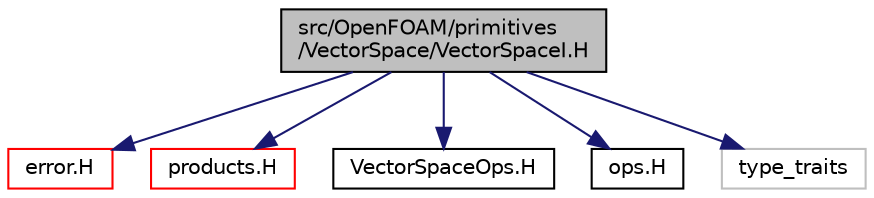 digraph "src/OpenFOAM/primitives/VectorSpace/VectorSpaceI.H"
{
  bgcolor="transparent";
  edge [fontname="Helvetica",fontsize="10",labelfontname="Helvetica",labelfontsize="10"];
  node [fontname="Helvetica",fontsize="10",shape=record];
  Node1 [label="src/OpenFOAM/primitives\l/VectorSpace/VectorSpaceI.H",height=0.2,width=0.4,color="black", fillcolor="grey75", style="filled", fontcolor="black"];
  Node1 -> Node2 [color="midnightblue",fontsize="10",style="solid",fontname="Helvetica"];
  Node2 [label="error.H",height=0.2,width=0.4,color="red",URL="$a07904.html"];
  Node1 -> Node3 [color="midnightblue",fontsize="10",style="solid",fontname="Helvetica"];
  Node3 [label="products.H",height=0.2,width=0.4,color="red",URL="$a09268.html",tooltip="Traits classes for inner and outer products of primitives. "];
  Node1 -> Node4 [color="midnightblue",fontsize="10",style="solid",fontname="Helvetica"];
  Node4 [label="VectorSpaceOps.H",height=0.2,width=0.4,color="black",URL="$a09272.html"];
  Node1 -> Node5 [color="midnightblue",fontsize="10",style="solid",fontname="Helvetica"];
  Node5 [label="ops.H",height=0.2,width=0.4,color="black",URL="$a09103.html",tooltip="Combination-Reduction operation for a parallel run. "];
  Node1 -> Node6 [color="midnightblue",fontsize="10",style="solid",fontname="Helvetica"];
  Node6 [label="type_traits",height=0.2,width=0.4,color="grey75"];
}
